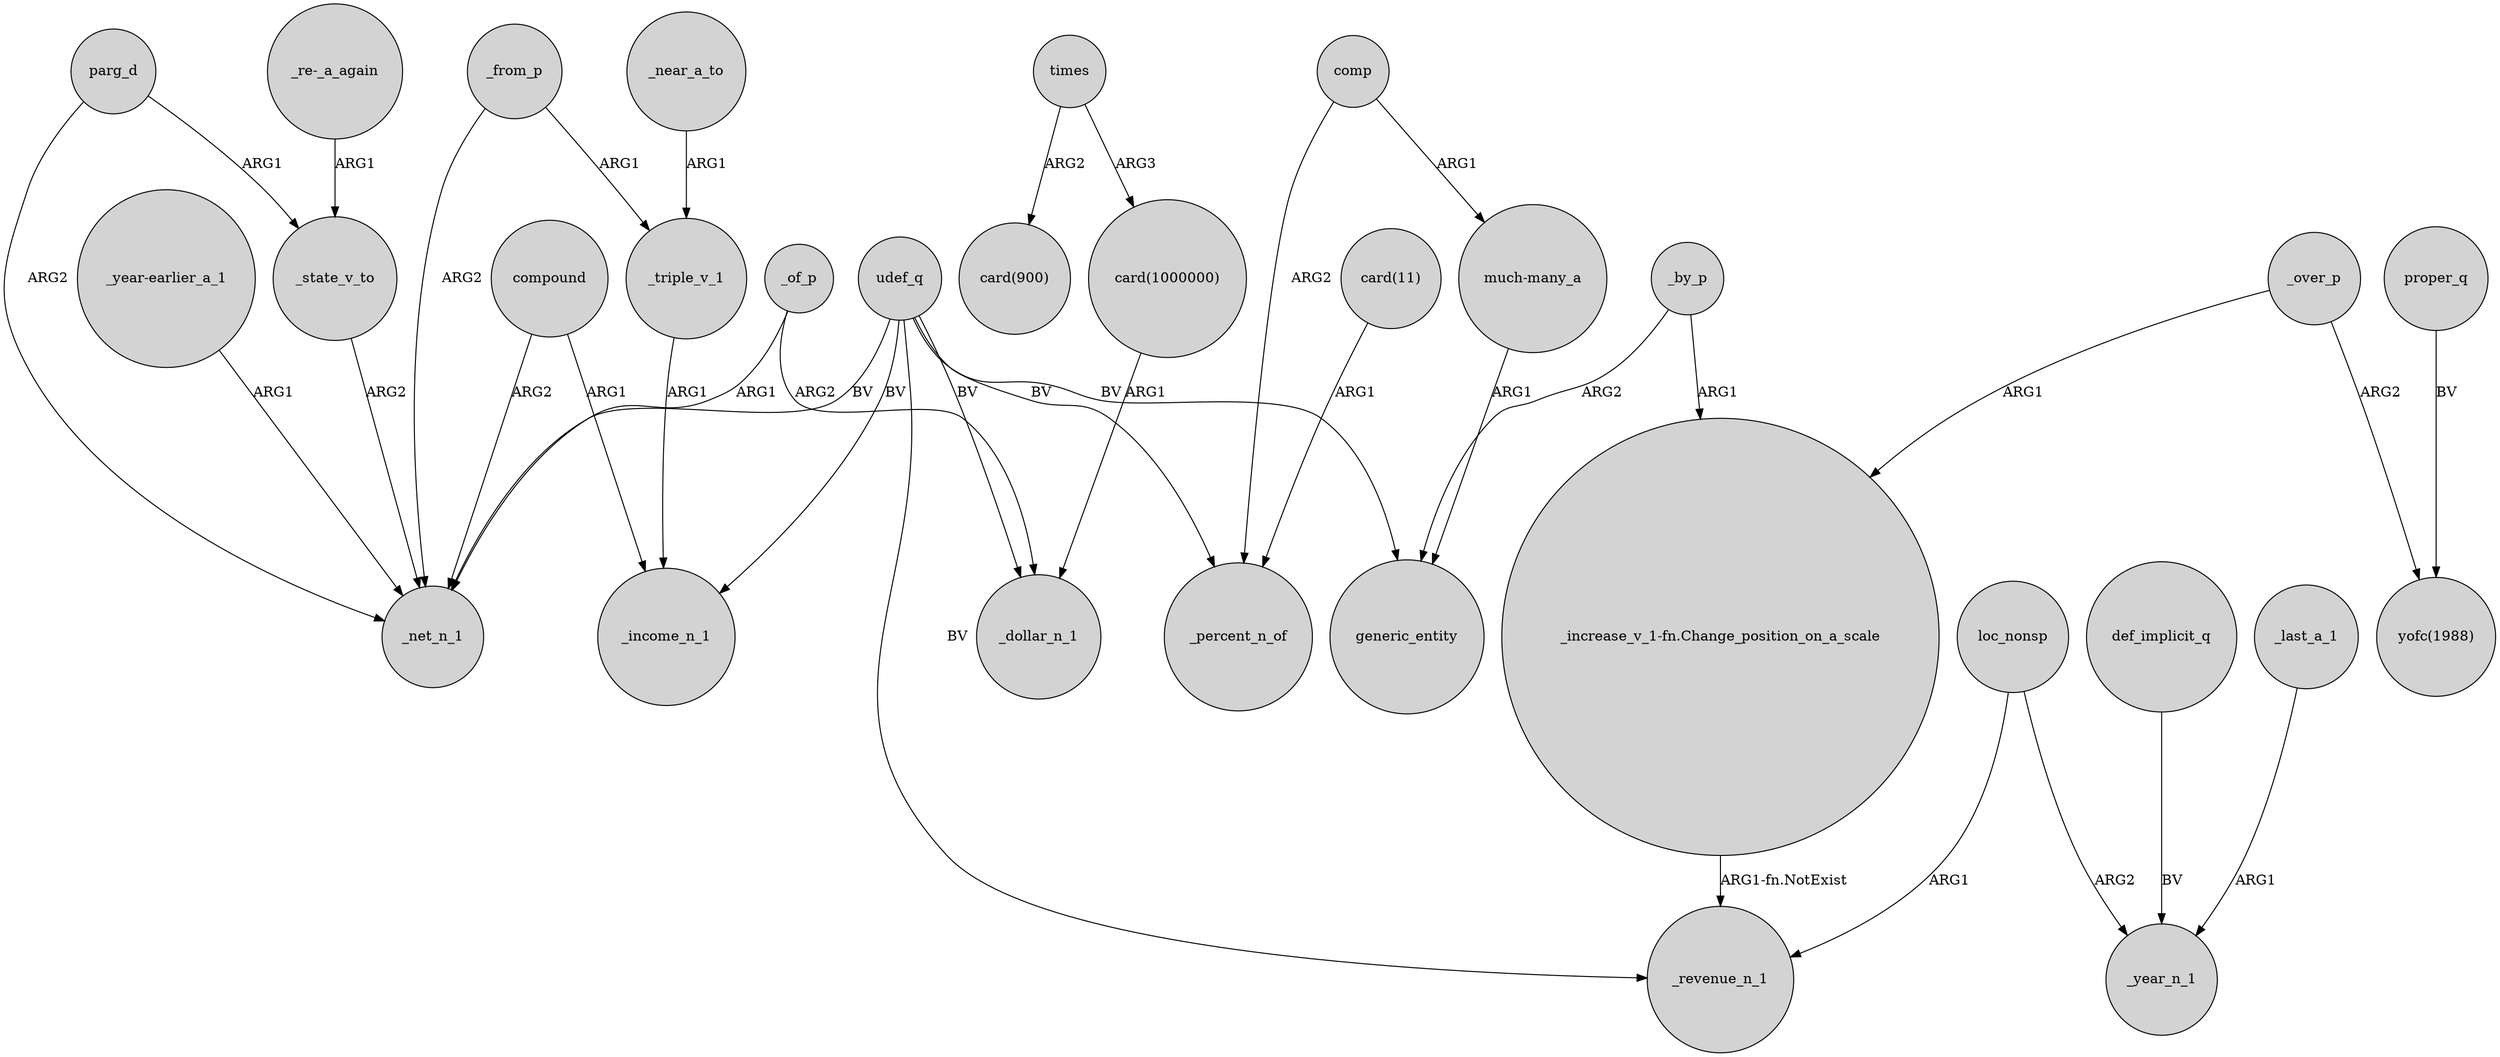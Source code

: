 digraph {
	node [shape=circle style=filled]
	_state_v_to -> _net_n_1 [label=ARG2]
	"card(1000000)" -> _dollar_n_1 [label=ARG1]
	"card(11)" -> _percent_n_of [label=ARG1]
	udef_q -> generic_entity [label=BV]
	compound -> _income_n_1 [label=ARG1]
	def_implicit_q -> _year_n_1 [label=BV]
	_by_p -> generic_entity [label=ARG2]
	"much-many_a" -> generic_entity [label=ARG1]
	comp -> _percent_n_of [label=ARG2]
	"_increase_v_1-fn.Change_position_on_a_scale" -> _revenue_n_1 [label="ARG1-fn.NotExist"]
	parg_d -> _state_v_to [label=ARG1]
	_over_p -> "yofc(1988)" [label=ARG2]
	udef_q -> _revenue_n_1 [label=BV]
	"_re-_a_again" -> _state_v_to [label=ARG1]
	_from_p -> _triple_v_1 [label=ARG1]
	comp -> "much-many_a" [label=ARG1]
	times -> "card(900)" [label=ARG2]
	compound -> _net_n_1 [label=ARG2]
	proper_q -> "yofc(1988)" [label=BV]
	times -> "card(1000000)" [label=ARG3]
	_from_p -> _net_n_1 [label=ARG2]
	loc_nonsp -> _year_n_1 [label=ARG2]
	_last_a_1 -> _year_n_1 [label=ARG1]
	_of_p -> _net_n_1 [label=ARG1]
	udef_q -> _net_n_1 [label=BV]
	parg_d -> _net_n_1 [label=ARG2]
	_of_p -> _dollar_n_1 [label=ARG2]
	udef_q -> _dollar_n_1 [label=BV]
	loc_nonsp -> _revenue_n_1 [label=ARG1]
	udef_q -> _percent_n_of [label=BV]
	_triple_v_1 -> _income_n_1 [label=ARG1]
	"_year-earlier_a_1" -> _net_n_1 [label=ARG1]
	_over_p -> "_increase_v_1-fn.Change_position_on_a_scale" [label=ARG1]
	_by_p -> "_increase_v_1-fn.Change_position_on_a_scale" [label=ARG1]
	_near_a_to -> _triple_v_1 [label=ARG1]
	udef_q -> _income_n_1 [label=BV]
}

